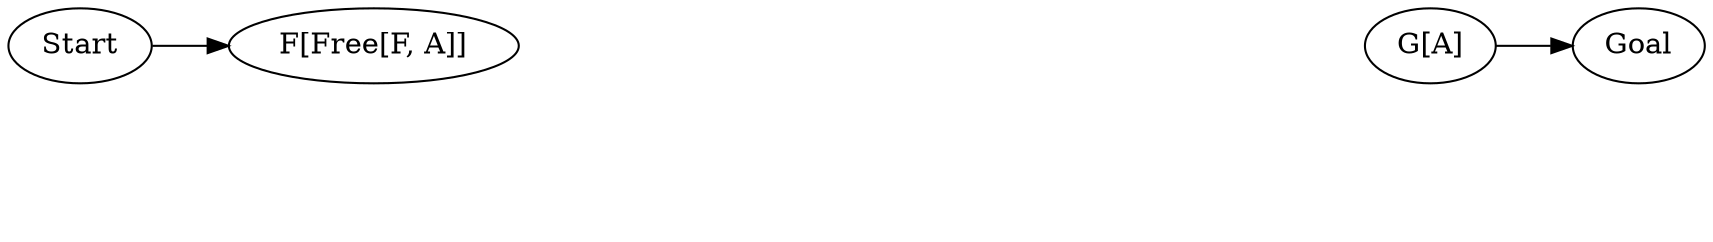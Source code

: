 digraph {
    rankdir=LR

    Start[class="extremity"]
    Goal[class="extremity"]

    FreeFA[label="Free[F, A]" group="bottom" style="invis"]
    GA[label="G[A]" class="goal" group="up"]
    FFreeFA[label="F[Free[F, A]]" class="start,disabled" group="up"]
    GFreeFA[label="G[Free[F, A]]" group="up" style="invis"]

    {
        rank=same
        GFreeFA -> FreeFA[dir="back" class="lift" style="invis"]
    }

    GFreeFA -> GA[label="_.flatMap(evalFree)" style="invis"]
    FFreeFA -> GFreeFA[label="handler" style="invis"]
    FreeFA -> GA[label="evalFree" weight="0" style="invis"]

    Start -> FFreeFA[class="start,disabled"]
    GA -> Goal[class="goal"]
}
